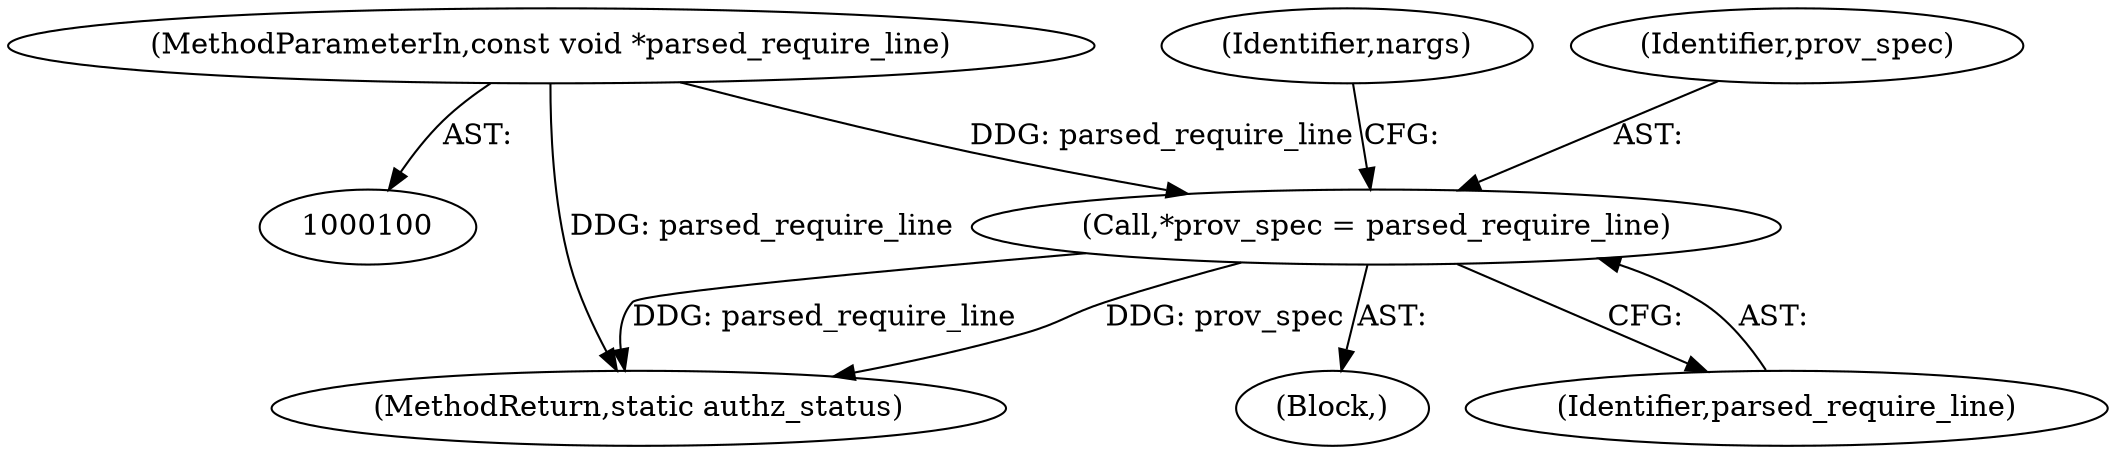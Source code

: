 digraph "1_httpd_3f1693d558d0758f829c8b53993f1749ddf6ffcb@pointer" {
"1000129" [label="(Call,*prov_spec = parsed_require_line)"];
"1000103" [label="(MethodParameterIn,const void *parsed_require_line)"];
"1000135" [label="(Identifier,nargs)"];
"1000292" [label="(MethodReturn,static authz_status)"];
"1000104" [label="(Block,)"];
"1000130" [label="(Identifier,prov_spec)"];
"1000103" [label="(MethodParameterIn,const void *parsed_require_line)"];
"1000129" [label="(Call,*prov_spec = parsed_require_line)"];
"1000131" [label="(Identifier,parsed_require_line)"];
"1000129" -> "1000104"  [label="AST: "];
"1000129" -> "1000131"  [label="CFG: "];
"1000130" -> "1000129"  [label="AST: "];
"1000131" -> "1000129"  [label="AST: "];
"1000135" -> "1000129"  [label="CFG: "];
"1000129" -> "1000292"  [label="DDG: prov_spec"];
"1000129" -> "1000292"  [label="DDG: parsed_require_line"];
"1000103" -> "1000129"  [label="DDG: parsed_require_line"];
"1000103" -> "1000100"  [label="AST: "];
"1000103" -> "1000292"  [label="DDG: parsed_require_line"];
}
